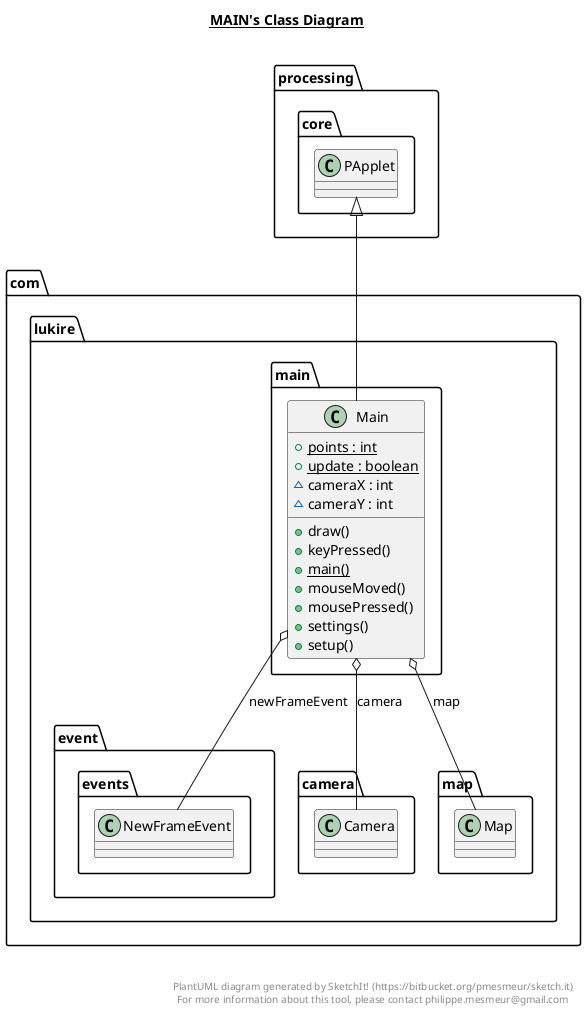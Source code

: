 @startuml

title __MAIN's Class Diagram__\n

  namespace com.lukire.main {
    class com.lukire.main.Main {
        {static} + points : int
        {static} + update : boolean
        ~ cameraX : int
        ~ cameraY : int
        + draw()
        + keyPressed()
        {static} + main()
        + mouseMoved()
        + mousePressed()
        + settings()
        + setup()
    }
  }
  

  com.lukire.main.Main -up-|> processing.core.PApplet
  com.lukire.main.Main o-- com.lukire.event.events.NewFrameEvent : newFrameEvent
  com.lukire.main.Main o-- com.lukire.camera.Camera : camera
  com.lukire.main.Main o-- com.lukire.map.Map : map


right footer


PlantUML diagram generated by SketchIt! (https://bitbucket.org/pmesmeur/sketch.it)
For more information about this tool, please contact philippe.mesmeur@gmail.com
endfooter

@enduml
